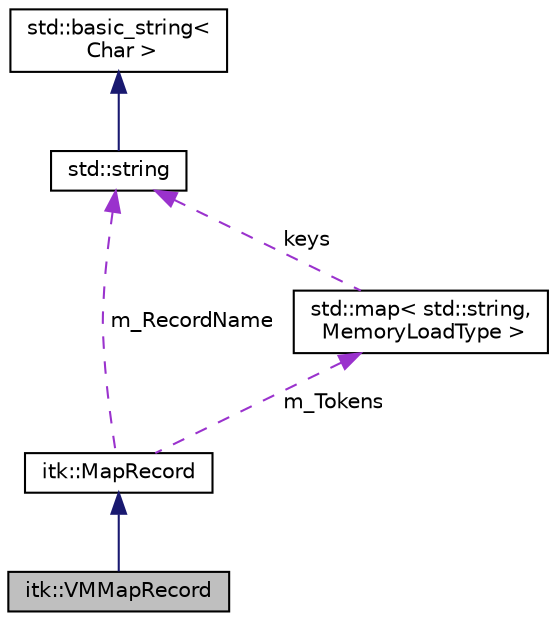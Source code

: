 digraph "itk::VMMapRecord"
{
 // LATEX_PDF_SIZE
  edge [fontname="Helvetica",fontsize="10",labelfontname="Helvetica",labelfontsize="10"];
  node [fontname="Helvetica",fontsize="10",shape=record];
  Node1 [label="itk::VMMapRecord",height=0.2,width=0.4,color="black", fillcolor="grey75", style="filled", fontcolor="black",tooltip="Contains an entry in a smaps file."];
  Node2 -> Node1 [dir="back",color="midnightblue",fontsize="10",style="solid",fontname="Helvetica"];
  Node2 [label="itk::MapRecord",height=0.2,width=0.4,color="black", fillcolor="white", style="filled",URL="$classitk_1_1MapRecord.html",tooltip="MapRecord class."];
  Node3 -> Node2 [dir="back",color="darkorchid3",fontsize="10",style="dashed",label=" m_RecordName" ,fontname="Helvetica"];
  Node3 [label="std::string",height=0.2,width=0.4,color="black", fillcolor="white", style="filled",tooltip=" "];
  Node4 -> Node3 [dir="back",color="midnightblue",fontsize="10",style="solid",fontname="Helvetica"];
  Node4 [label="std::basic_string\<\l Char \>",height=0.2,width=0.4,color="black", fillcolor="white", style="filled",tooltip=" "];
  Node5 -> Node2 [dir="back",color="darkorchid3",fontsize="10",style="dashed",label=" m_Tokens" ,fontname="Helvetica"];
  Node5 [label="std::map\< std::string,\l MemoryLoadType \>",height=0.2,width=0.4,color="black", fillcolor="white", style="filled",tooltip=" "];
  Node3 -> Node5 [dir="back",color="darkorchid3",fontsize="10",style="dashed",label=" keys" ,fontname="Helvetica"];
}
